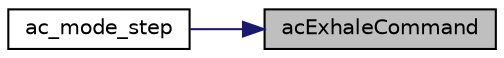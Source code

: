 digraph "acExhaleCommand"
{
 // LATEX_PDF_SIZE
  edge [fontname="Helvetica",fontsize="10",labelfontname="Helvetica",labelfontsize="10"];
  node [fontname="Helvetica",fontsize="10",shape=record];
  rankdir="RL";
  Node1 [label="acExhaleCommand",height=0.2,width=0.4,color="black", fillcolor="grey75", style="filled", fontcolor="black",tooltip=" "];
  Node1 -> Node2 [dir="back",color="midnightblue",fontsize="10",style="solid",fontname="Helvetica"];
  Node2 [label="ac_mode_step",height=0.2,width=0.4,color="black", fillcolor="white", style="filled",URL="$_a_c_mode_8h.html#a484ec6607062cd2d3172b87c59d665fe",tooltip=" "];
}

